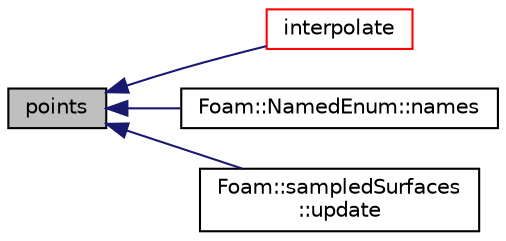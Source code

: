 digraph "points"
{
  bgcolor="transparent";
  edge [fontname="Helvetica",fontsize="10",labelfontname="Helvetica",labelfontsize="10"];
  node [fontname="Helvetica",fontsize="10",shape=record];
  rankdir="LR";
  Node1 [label="points",height=0.2,width=0.4,color="black", fillcolor="grey75", style="filled", fontcolor="black"];
  Node1 -> Node2 [dir="back",color="midnightblue",fontsize="10",style="solid",fontname="Helvetica"];
  Node2 [label="interpolate",height=0.2,width=0.4,color="red",URL="$a02232.html#abda65af9915532584cc22024a2e1a35e",tooltip="Interpolation requested for surface. "];
  Node1 -> Node3 [dir="back",color="midnightblue",fontsize="10",style="solid",fontname="Helvetica"];
  Node3 [label="Foam::NamedEnum::names",height=0.2,width=0.4,color="black",URL="$a01569.html#a7350da3a0edd92cd11e6c479c9967dc8"];
  Node1 -> Node4 [dir="back",color="midnightblue",fontsize="10",style="solid",fontname="Helvetica"];
  Node4 [label="Foam::sampledSurfaces\l::update",height=0.2,width=0.4,color="black",URL="$a02233.html#aa2aac016e2bf7b5bd2b271786c2791aa",tooltip="Update the surfaces as required and merge surface points (parallel). "];
}
